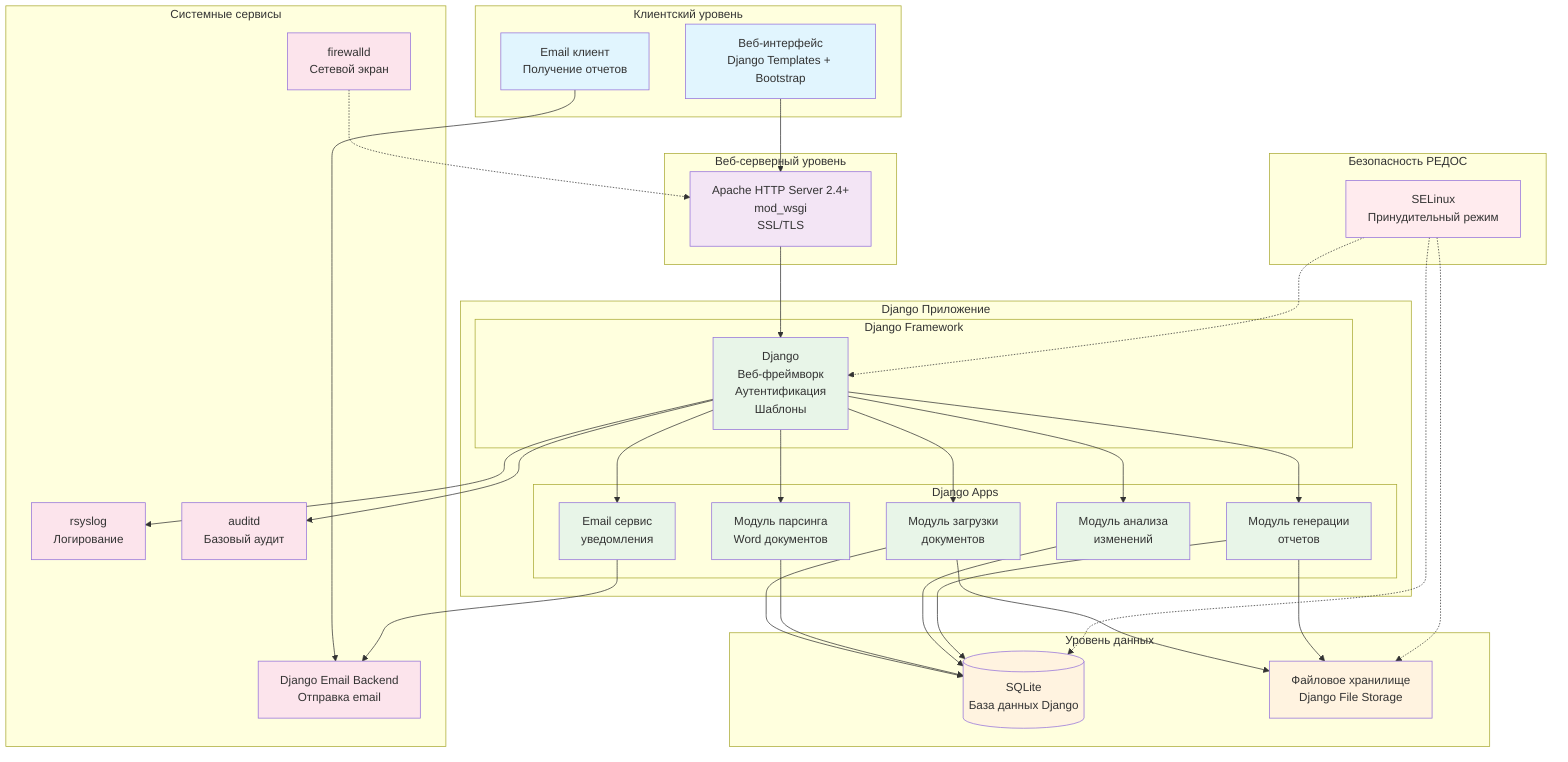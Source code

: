 graph TB
    %% Клиентский уровень
    subgraph "Клиентский уровень"
        WEB[Веб-интерфейс<br/>Django Templates + Bootstrap]
        EMAIL[Email клиент<br/>Получение отчетов]
    end

    %% Веб-серверный уровень
    subgraph "Веб-серверный уровень"
        APACHE[Apache HTTP Server 2.4+<br/>mod_wsgi<br/>SSL/TLS]
    end

    %% Прикладной уровень
    subgraph "Django Приложение"
        subgraph "Django Framework"
            DJANGO[Django<br/>Веб-фреймворк<br/>Аутентификация<br/>Шаблоны]
        end
        
        subgraph "Django Apps"
            UPLOAD[Модуль загрузки<br/>документов]
            PARSER[Модуль парсинга<br/>Word документов]
            ANALYZER[Модуль анализа<br/>изменений]
            REPORT[Модуль генерации<br/>отчетов]
            EMAIL_SVC[Email сервис<br/>уведомления]
        end
    end

    %% Уровень данных
    subgraph "Уровень данных"
        SQLITE[(SQLite<br/>База данных Django)]
        FILES[Файловое хранилище<br/>Django File Storage]
    end

    %% Системные сервисы
    subgraph "Системные сервисы"
        DJANGO_EMAIL[Django Email Backend<br/>Отправка email]
        RSYSLOG[rsyslog<br/>Логирование]
        AUDIT[auditd<br/>Базовый аудит]
        FIREWALL[firewalld<br/>Сетевой экран]
    end

    %% Безопасность
    subgraph "Безопасность РЕДОС"
        SELINUX[SELinux<br/>Принудительный режим]
    end

    %% Соединения
    WEB --> APACHE
    EMAIL --> DJANGO_EMAIL
    APACHE --> DJANGO
    DJANGO --> UPLOAD
    DJANGO --> PARSER
    DJANGO --> ANALYZER
    DJANGO --> REPORT
    DJANGO --> EMAIL_SVC
    
    UPLOAD --> SQLITE
    PARSER --> SQLITE
    ANALYZER --> SQLITE
    REPORT --> SQLITE
    
    UPLOAD --> FILES
    REPORT --> FILES
    
    EMAIL_SVC --> DJANGO_EMAIL
    
    %% Системные соединения
    DJANGO --> RSYSLOG
    DJANGO --> AUDIT
    
    %% Безопасность
    SELINUX -.-> DJANGO
    SELINUX -.-> SQLITE
    SELINUX -.-> FILES
    FIREWALL -.-> APACHE

    %% Стили
    classDef clientStyle fill:#e1f5fe
    classDef webStyle fill:#f3e5f5
    classDef appStyle fill:#e8f5e8
    classDef dataStyle fill:#fff3e0
    classDef systemStyle fill:#fce4ec
    classDef securityStyle fill:#ffebee

    class WEB,EMAIL clientStyle
    class APACHE webStyle
    class DJANGO,UPLOAD,PARSER,ANALYZER,REPORT,EMAIL_SVC appStyle
    class SQLITE,FILES dataStyle
    class DJANGO_EMAIL,RSYSLOG,AUDIT,FIREWALL systemStyle
    class SELINUX securityStyle